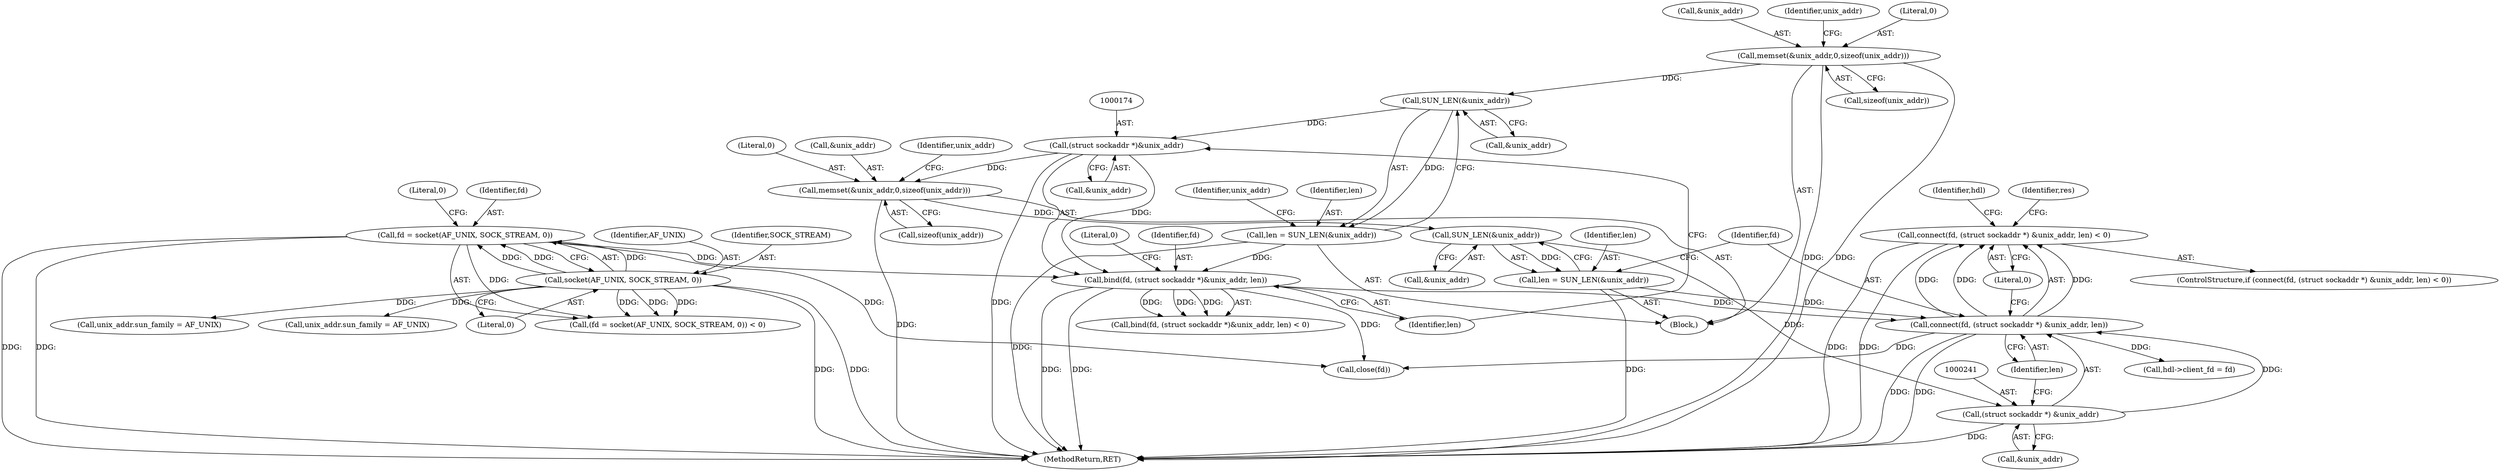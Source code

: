 digraph "0_opa-ff_c5759e7b76f5bf844be6c6641cc1b356bbc83869_0@API" {
"1000237" [label="(Call,connect(fd, (struct sockaddr *) &unix_addr, len) < 0)"];
"1000238" [label="(Call,connect(fd, (struct sockaddr *) &unix_addr, len))"];
"1000171" [label="(Call,bind(fd, (struct sockaddr *)&unix_addr, len))"];
"1000112" [label="(Call,fd = socket(AF_UNIX, SOCK_STREAM, 0))"];
"1000114" [label="(Call,socket(AF_UNIX, SOCK_STREAM, 0))"];
"1000173" [label="(Call,(struct sockaddr *)&unix_addr)"];
"1000162" [label="(Call,SUN_LEN(&unix_addr))"];
"1000122" [label="(Call,memset(&unix_addr,0,sizeof(unix_addr)))"];
"1000160" [label="(Call,len = SUN_LEN(&unix_addr))"];
"1000240" [label="(Call,(struct sockaddr *) &unix_addr)"];
"1000233" [label="(Call,SUN_LEN(&unix_addr))"];
"1000197" [label="(Call,memset(&unix_addr,0,sizeof(unix_addr)))"];
"1000231" [label="(Call,len = SUN_LEN(&unix_addr))"];
"1000123" [label="(Call,&unix_addr)"];
"1000113" [label="(Identifier,fd)"];
"1000283" [label="(MethodReturn,RET)"];
"1000203" [label="(Call,unix_addr.sun_family = AF_UNIX)"];
"1000130" [label="(Identifier,unix_addr)"];
"1000242" [label="(Call,&unix_addr)"];
"1000172" [label="(Identifier,fd)"];
"1000232" [label="(Identifier,len)"];
"1000240" [label="(Call,(struct sockaddr *) &unix_addr)"];
"1000115" [label="(Identifier,AF_UNIX)"];
"1000161" [label="(Identifier,len)"];
"1000233" [label="(Call,SUN_LEN(&unix_addr))"];
"1000237" [label="(Call,connect(fd, (struct sockaddr *) &unix_addr, len) < 0)"];
"1000236" [label="(ControlStructure,if (connect(fd, (struct sockaddr *) &unix_addr, len) < 0))"];
"1000170" [label="(Call,bind(fd, (struct sockaddr *)&unix_addr, len) < 0)"];
"1000234" [label="(Call,&unix_addr)"];
"1000244" [label="(Identifier,len)"];
"1000122" [label="(Call,memset(&unix_addr,0,sizeof(unix_addr)))"];
"1000175" [label="(Call,&unix_addr)"];
"1000197" [label="(Call,memset(&unix_addr,0,sizeof(unix_addr)))"];
"1000245" [label="(Literal,0)"];
"1000248" [label="(Identifier,res)"];
"1000163" [label="(Call,&unix_addr)"];
"1000162" [label="(Call,SUN_LEN(&unix_addr))"];
"1000177" [label="(Identifier,len)"];
"1000114" [label="(Call,socket(AF_UNIX, SOCK_STREAM, 0))"];
"1000126" [label="(Call,sizeof(unix_addr))"];
"1000116" [label="(Identifier,SOCK_STREAM)"];
"1000253" [label="(Identifier,hdl)"];
"1000118" [label="(Literal,0)"];
"1000125" [label="(Literal,0)"];
"1000167" [label="(Identifier,unix_addr)"];
"1000198" [label="(Call,&unix_addr)"];
"1000111" [label="(Call,(fd = socket(AF_UNIX, SOCK_STREAM, 0)) < 0)"];
"1000117" [label="(Literal,0)"];
"1000178" [label="(Literal,0)"];
"1000128" [label="(Call,unix_addr.sun_family = AF_UNIX)"];
"1000112" [label="(Call,fd = socket(AF_UNIX, SOCK_STREAM, 0))"];
"1000238" [label="(Call,connect(fd, (struct sockaddr *) &unix_addr, len))"];
"1000171" [label="(Call,bind(fd, (struct sockaddr *)&unix_addr, len))"];
"1000231" [label="(Call,len = SUN_LEN(&unix_addr))"];
"1000173" [label="(Call,(struct sockaddr *)&unix_addr)"];
"1000251" [label="(Call,hdl->client_fd = fd)"];
"1000239" [label="(Identifier,fd)"];
"1000205" [label="(Identifier,unix_addr)"];
"1000279" [label="(Call,close(fd))"];
"1000201" [label="(Call,sizeof(unix_addr))"];
"1000160" [label="(Call,len = SUN_LEN(&unix_addr))"];
"1000200" [label="(Literal,0)"];
"1000102" [label="(Block,)"];
"1000237" -> "1000236"  [label="AST: "];
"1000237" -> "1000245"  [label="CFG: "];
"1000238" -> "1000237"  [label="AST: "];
"1000245" -> "1000237"  [label="AST: "];
"1000248" -> "1000237"  [label="CFG: "];
"1000253" -> "1000237"  [label="CFG: "];
"1000237" -> "1000283"  [label="DDG: "];
"1000237" -> "1000283"  [label="DDG: "];
"1000238" -> "1000237"  [label="DDG: "];
"1000238" -> "1000237"  [label="DDG: "];
"1000238" -> "1000237"  [label="DDG: "];
"1000238" -> "1000244"  [label="CFG: "];
"1000239" -> "1000238"  [label="AST: "];
"1000240" -> "1000238"  [label="AST: "];
"1000244" -> "1000238"  [label="AST: "];
"1000245" -> "1000238"  [label="CFG: "];
"1000238" -> "1000283"  [label="DDG: "];
"1000238" -> "1000283"  [label="DDG: "];
"1000171" -> "1000238"  [label="DDG: "];
"1000240" -> "1000238"  [label="DDG: "];
"1000231" -> "1000238"  [label="DDG: "];
"1000238" -> "1000251"  [label="DDG: "];
"1000238" -> "1000279"  [label="DDG: "];
"1000171" -> "1000170"  [label="AST: "];
"1000171" -> "1000177"  [label="CFG: "];
"1000172" -> "1000171"  [label="AST: "];
"1000173" -> "1000171"  [label="AST: "];
"1000177" -> "1000171"  [label="AST: "];
"1000178" -> "1000171"  [label="CFG: "];
"1000171" -> "1000283"  [label="DDG: "];
"1000171" -> "1000283"  [label="DDG: "];
"1000171" -> "1000170"  [label="DDG: "];
"1000171" -> "1000170"  [label="DDG: "];
"1000171" -> "1000170"  [label="DDG: "];
"1000112" -> "1000171"  [label="DDG: "];
"1000173" -> "1000171"  [label="DDG: "];
"1000160" -> "1000171"  [label="DDG: "];
"1000171" -> "1000279"  [label="DDG: "];
"1000112" -> "1000111"  [label="AST: "];
"1000112" -> "1000114"  [label="CFG: "];
"1000113" -> "1000112"  [label="AST: "];
"1000114" -> "1000112"  [label="AST: "];
"1000118" -> "1000112"  [label="CFG: "];
"1000112" -> "1000283"  [label="DDG: "];
"1000112" -> "1000283"  [label="DDG: "];
"1000112" -> "1000111"  [label="DDG: "];
"1000114" -> "1000112"  [label="DDG: "];
"1000114" -> "1000112"  [label="DDG: "];
"1000114" -> "1000112"  [label="DDG: "];
"1000112" -> "1000279"  [label="DDG: "];
"1000114" -> "1000117"  [label="CFG: "];
"1000115" -> "1000114"  [label="AST: "];
"1000116" -> "1000114"  [label="AST: "];
"1000117" -> "1000114"  [label="AST: "];
"1000114" -> "1000283"  [label="DDG: "];
"1000114" -> "1000283"  [label="DDG: "];
"1000114" -> "1000111"  [label="DDG: "];
"1000114" -> "1000111"  [label="DDG: "];
"1000114" -> "1000111"  [label="DDG: "];
"1000114" -> "1000128"  [label="DDG: "];
"1000114" -> "1000203"  [label="DDG: "];
"1000173" -> "1000175"  [label="CFG: "];
"1000174" -> "1000173"  [label="AST: "];
"1000175" -> "1000173"  [label="AST: "];
"1000177" -> "1000173"  [label="CFG: "];
"1000173" -> "1000283"  [label="DDG: "];
"1000162" -> "1000173"  [label="DDG: "];
"1000173" -> "1000197"  [label="DDG: "];
"1000162" -> "1000160"  [label="AST: "];
"1000162" -> "1000163"  [label="CFG: "];
"1000163" -> "1000162"  [label="AST: "];
"1000160" -> "1000162"  [label="CFG: "];
"1000162" -> "1000160"  [label="DDG: "];
"1000122" -> "1000162"  [label="DDG: "];
"1000122" -> "1000102"  [label="AST: "];
"1000122" -> "1000126"  [label="CFG: "];
"1000123" -> "1000122"  [label="AST: "];
"1000125" -> "1000122"  [label="AST: "];
"1000126" -> "1000122"  [label="AST: "];
"1000130" -> "1000122"  [label="CFG: "];
"1000122" -> "1000283"  [label="DDG: "];
"1000122" -> "1000283"  [label="DDG: "];
"1000160" -> "1000102"  [label="AST: "];
"1000161" -> "1000160"  [label="AST: "];
"1000167" -> "1000160"  [label="CFG: "];
"1000160" -> "1000283"  [label="DDG: "];
"1000240" -> "1000242"  [label="CFG: "];
"1000241" -> "1000240"  [label="AST: "];
"1000242" -> "1000240"  [label="AST: "];
"1000244" -> "1000240"  [label="CFG: "];
"1000240" -> "1000283"  [label="DDG: "];
"1000233" -> "1000240"  [label="DDG: "];
"1000233" -> "1000231"  [label="AST: "];
"1000233" -> "1000234"  [label="CFG: "];
"1000234" -> "1000233"  [label="AST: "];
"1000231" -> "1000233"  [label="CFG: "];
"1000233" -> "1000231"  [label="DDG: "];
"1000197" -> "1000233"  [label="DDG: "];
"1000197" -> "1000102"  [label="AST: "];
"1000197" -> "1000201"  [label="CFG: "];
"1000198" -> "1000197"  [label="AST: "];
"1000200" -> "1000197"  [label="AST: "];
"1000201" -> "1000197"  [label="AST: "];
"1000205" -> "1000197"  [label="CFG: "];
"1000197" -> "1000283"  [label="DDG: "];
"1000231" -> "1000102"  [label="AST: "];
"1000232" -> "1000231"  [label="AST: "];
"1000239" -> "1000231"  [label="CFG: "];
"1000231" -> "1000283"  [label="DDG: "];
}
